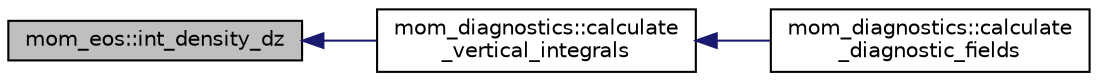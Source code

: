 digraph "mom_eos::int_density_dz"
{
 // INTERACTIVE_SVG=YES
  edge [fontname="Helvetica",fontsize="10",labelfontname="Helvetica",labelfontsize="10"];
  node [fontname="Helvetica",fontsize="10",shape=record];
  rankdir="LR";
  Node141 [label="mom_eos::int_density_dz",height=0.2,width=0.4,color="black", fillcolor="grey75", style="filled", fontcolor="black"];
  Node141 -> Node142 [dir="back",color="midnightblue",fontsize="10",style="solid",fontname="Helvetica"];
  Node142 [label="mom_diagnostics::calculate\l_vertical_integrals",height=0.2,width=0.4,color="black", fillcolor="white", style="filled",URL="$namespacemom__diagnostics.html#a0b6f33e7b575b5f685f781030b301876",tooltip="Subroutine calculates vertical integrals of several tracers, along with the mass-weight of these trac..."];
  Node142 -> Node143 [dir="back",color="midnightblue",fontsize="10",style="solid",fontname="Helvetica"];
  Node143 [label="mom_diagnostics::calculate\l_diagnostic_fields",height=0.2,width=0.4,color="black", fillcolor="white", style="filled",URL="$namespacemom__diagnostics.html#abb6644248c28ab2e952361bfec436063",tooltip="Diagnostics not more naturally calculated elsewhere are computed here. "];
}
